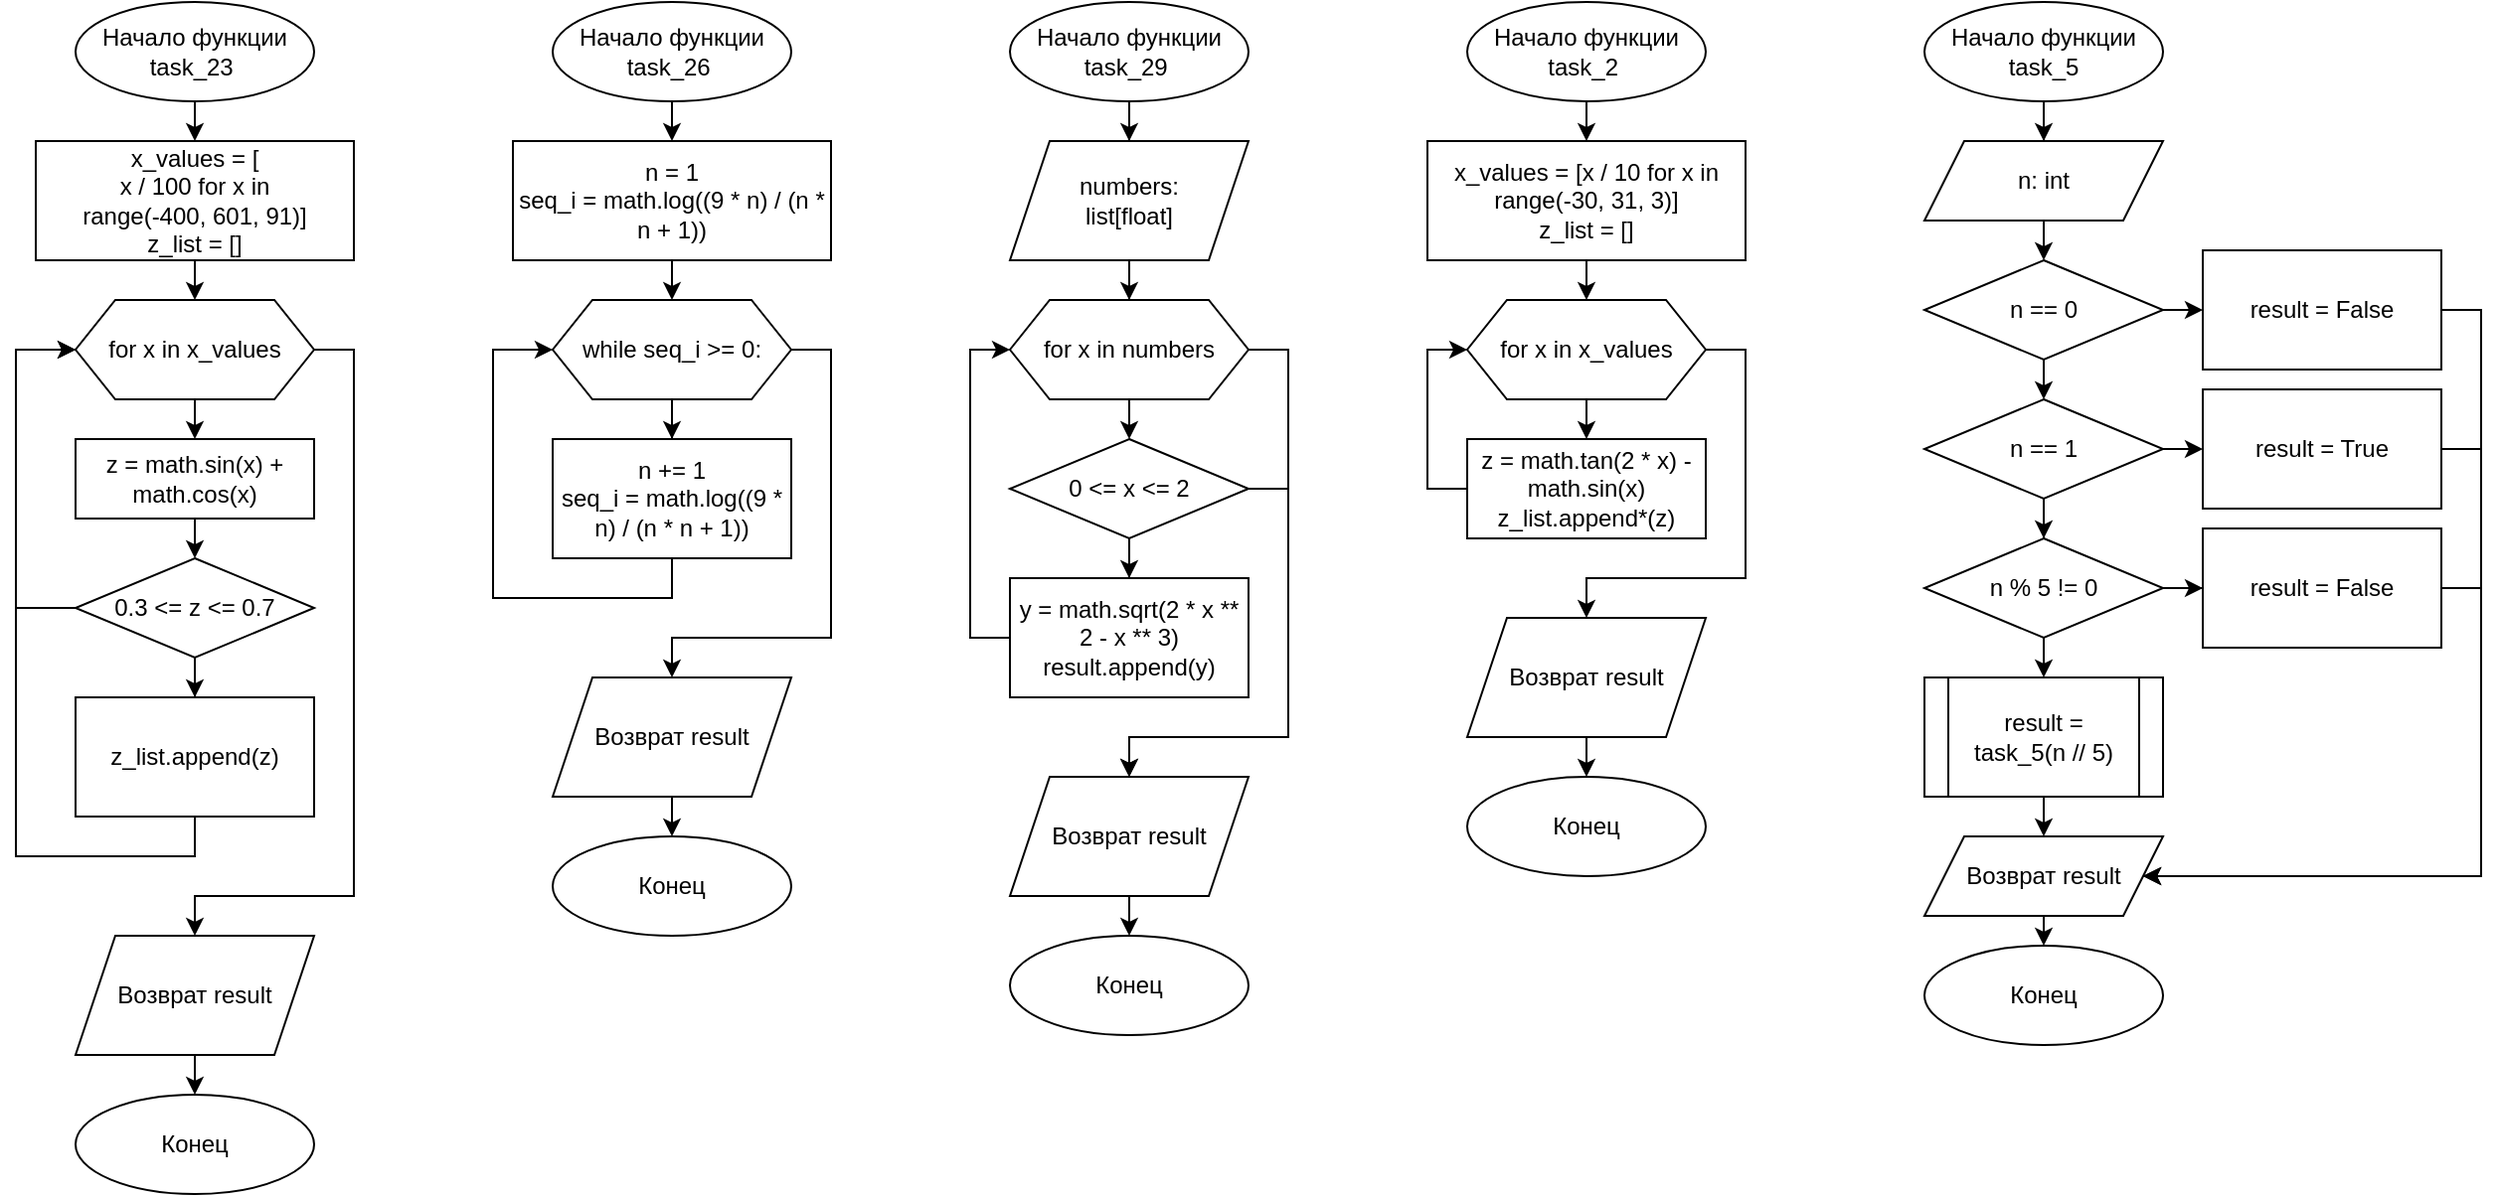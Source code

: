 <mxfile version="18.0.6" type="device"><diagram id="TMixwzRMYgCkGjXtAnii" name="Страница 1"><mxGraphModel dx="782" dy="1225" grid="1" gridSize="10" guides="1" tooltips="1" connect="1" arrows="1" fold="1" page="1" pageScale="1" pageWidth="1654" pageHeight="1169" math="0" shadow="0"><root><mxCell id="0"/><mxCell id="1" parent="0"/><mxCell id="nvIpcRu923WmItclegNA-16" style="edgeStyle=orthogonalEdgeStyle;rounded=0;orthogonalLoop=1;jettySize=auto;html=1;exitX=0.5;exitY=1;exitDx=0;exitDy=0;entryX=0.5;entryY=0;entryDx=0;entryDy=0;" edge="1" parent="1" source="nvIpcRu923WmItclegNA-2" target="nvIpcRu923WmItclegNA-15"><mxGeometry relative="1" as="geometry"/></mxCell><mxCell id="nvIpcRu923WmItclegNA-2" value="Начало функции task_23&amp;nbsp;" style="ellipse;whiteSpace=wrap;html=1;" vertex="1" parent="1"><mxGeometry x="280" y="200" width="120" height="50" as="geometry"/></mxCell><mxCell id="nvIpcRu923WmItclegNA-12" style="edgeStyle=orthogonalEdgeStyle;rounded=0;orthogonalLoop=1;jettySize=auto;html=1;exitX=0.5;exitY=1;exitDx=0;exitDy=0;entryX=0.5;entryY=0;entryDx=0;entryDy=0;" edge="1" parent="1" source="nvIpcRu923WmItclegNA-13" target="nvIpcRu923WmItclegNA-14"><mxGeometry relative="1" as="geometry"/></mxCell><mxCell id="nvIpcRu923WmItclegNA-13" value="Возврат result" style="shape=parallelogram;perimeter=parallelogramPerimeter;whiteSpace=wrap;html=1;fixedSize=1;" vertex="1" parent="1"><mxGeometry x="280" y="670" width="120" height="60" as="geometry"/></mxCell><mxCell id="nvIpcRu923WmItclegNA-14" value="Конец" style="ellipse;whiteSpace=wrap;html=1;" vertex="1" parent="1"><mxGeometry x="280" y="750" width="120" height="50" as="geometry"/></mxCell><mxCell id="nvIpcRu923WmItclegNA-23" style="edgeStyle=orthogonalEdgeStyle;rounded=0;orthogonalLoop=1;jettySize=auto;html=1;exitX=0.5;exitY=1;exitDx=0;exitDy=0;entryX=0.5;entryY=0;entryDx=0;entryDy=0;" edge="1" parent="1" source="nvIpcRu923WmItclegNA-15" target="nvIpcRu923WmItclegNA-17"><mxGeometry relative="1" as="geometry"/></mxCell><mxCell id="nvIpcRu923WmItclegNA-15" value="x_values = [&lt;br&gt;x / 100 for x in &lt;br&gt;range(-400, 601, 91)]&lt;br&gt;z_list = []" style="rounded=0;whiteSpace=wrap;html=1;" vertex="1" parent="1"><mxGeometry x="260" y="270" width="160" height="60" as="geometry"/></mxCell><mxCell id="nvIpcRu923WmItclegNA-21" style="edgeStyle=orthogonalEdgeStyle;rounded=0;orthogonalLoop=1;jettySize=auto;html=1;exitX=0.5;exitY=1;exitDx=0;exitDy=0;entryX=0.5;entryY=0;entryDx=0;entryDy=0;" edge="1" parent="1" source="nvIpcRu923WmItclegNA-17" target="nvIpcRu923WmItclegNA-19"><mxGeometry relative="1" as="geometry"/></mxCell><mxCell id="nvIpcRu923WmItclegNA-27" style="edgeStyle=orthogonalEdgeStyle;rounded=0;orthogonalLoop=1;jettySize=auto;html=1;exitX=1;exitY=0.5;exitDx=0;exitDy=0;" edge="1" parent="1" source="nvIpcRu923WmItclegNA-17" target="nvIpcRu923WmItclegNA-13"><mxGeometry relative="1" as="geometry"><mxPoint x="420" y="670" as="targetPoint"/><Array as="points"><mxPoint x="420" y="375"/><mxPoint x="420" y="650"/><mxPoint x="340" y="650"/></Array></mxGeometry></mxCell><mxCell id="nvIpcRu923WmItclegNA-17" value="for x in x_values" style="shape=hexagon;perimeter=hexagonPerimeter2;whiteSpace=wrap;html=1;fixedSize=1;" vertex="1" parent="1"><mxGeometry x="280" y="350" width="120" height="50" as="geometry"/></mxCell><mxCell id="nvIpcRu923WmItclegNA-24" style="edgeStyle=orthogonalEdgeStyle;rounded=0;orthogonalLoop=1;jettySize=auto;html=1;exitX=0.5;exitY=1;exitDx=0;exitDy=0;" edge="1" parent="1" source="nvIpcRu923WmItclegNA-18" target="nvIpcRu923WmItclegNA-20"><mxGeometry relative="1" as="geometry"/></mxCell><mxCell id="nvIpcRu923WmItclegNA-28" style="edgeStyle=orthogonalEdgeStyle;rounded=0;orthogonalLoop=1;jettySize=auto;html=1;exitX=0;exitY=0.5;exitDx=0;exitDy=0;entryX=0;entryY=0.5;entryDx=0;entryDy=0;" edge="1" parent="1" source="nvIpcRu923WmItclegNA-18" target="nvIpcRu923WmItclegNA-17"><mxGeometry relative="1" as="geometry"><Array as="points"><mxPoint x="250" y="505"/><mxPoint x="250" y="375"/></Array></mxGeometry></mxCell><mxCell id="nvIpcRu923WmItclegNA-18" value="0.3 &amp;lt;= z &amp;lt;= 0.7" style="rhombus;whiteSpace=wrap;html=1;" vertex="1" parent="1"><mxGeometry x="280" y="480" width="120" height="50" as="geometry"/></mxCell><mxCell id="nvIpcRu923WmItclegNA-22" style="edgeStyle=orthogonalEdgeStyle;rounded=0;orthogonalLoop=1;jettySize=auto;html=1;exitX=0.5;exitY=1;exitDx=0;exitDy=0;entryX=0.5;entryY=0;entryDx=0;entryDy=0;" edge="1" parent="1" source="nvIpcRu923WmItclegNA-19" target="nvIpcRu923WmItclegNA-18"><mxGeometry relative="1" as="geometry"/></mxCell><mxCell id="nvIpcRu923WmItclegNA-19" value="z =&amp;nbsp;math.sin(x) + math.cos(x)" style="rounded=0;whiteSpace=wrap;html=1;" vertex="1" parent="1"><mxGeometry x="280" y="420" width="120" height="40" as="geometry"/></mxCell><mxCell id="nvIpcRu923WmItclegNA-25" style="edgeStyle=orthogonalEdgeStyle;rounded=0;orthogonalLoop=1;jettySize=auto;html=1;exitX=0.5;exitY=1;exitDx=0;exitDy=0;entryX=0;entryY=0.5;entryDx=0;entryDy=0;" edge="1" parent="1" source="nvIpcRu923WmItclegNA-20" target="nvIpcRu923WmItclegNA-17"><mxGeometry relative="1" as="geometry"><Array as="points"><mxPoint x="340" y="630"/><mxPoint x="250" y="630"/><mxPoint x="250" y="375"/></Array></mxGeometry></mxCell><mxCell id="nvIpcRu923WmItclegNA-20" value="z_list.append(z)" style="rounded=0;whiteSpace=wrap;html=1;" vertex="1" parent="1"><mxGeometry x="280" y="550" width="120" height="60" as="geometry"/></mxCell><mxCell id="nvIpcRu923WmItclegNA-29" style="edgeStyle=orthogonalEdgeStyle;rounded=0;orthogonalLoop=1;jettySize=auto;html=1;exitX=0.5;exitY=1;exitDx=0;exitDy=0;entryX=0.5;entryY=0;entryDx=0;entryDy=0;" edge="1" parent="1" source="nvIpcRu923WmItclegNA-30" target="nvIpcRu923WmItclegNA-35"><mxGeometry relative="1" as="geometry"/></mxCell><mxCell id="nvIpcRu923WmItclegNA-30" value="Начало функции task_26&amp;nbsp;" style="ellipse;whiteSpace=wrap;html=1;" vertex="1" parent="1"><mxGeometry x="520" y="200" width="120" height="50" as="geometry"/></mxCell><mxCell id="nvIpcRu923WmItclegNA-31" style="edgeStyle=orthogonalEdgeStyle;rounded=0;orthogonalLoop=1;jettySize=auto;html=1;exitX=0.5;exitY=1;exitDx=0;exitDy=0;entryX=0.5;entryY=0;entryDx=0;entryDy=0;" edge="1" parent="1" source="nvIpcRu923WmItclegNA-32" target="nvIpcRu923WmItclegNA-33"><mxGeometry relative="1" as="geometry"/></mxCell><mxCell id="nvIpcRu923WmItclegNA-32" value="Возврат result" style="shape=parallelogram;perimeter=parallelogramPerimeter;whiteSpace=wrap;html=1;fixedSize=1;" vertex="1" parent="1"><mxGeometry x="520" y="540" width="120" height="60" as="geometry"/></mxCell><mxCell id="nvIpcRu923WmItclegNA-33" value="Конец" style="ellipse;whiteSpace=wrap;html=1;" vertex="1" parent="1"><mxGeometry x="520" y="620" width="120" height="50" as="geometry"/></mxCell><mxCell id="nvIpcRu923WmItclegNA-34" style="edgeStyle=orthogonalEdgeStyle;rounded=0;orthogonalLoop=1;jettySize=auto;html=1;exitX=0.5;exitY=1;exitDx=0;exitDy=0;entryX=0.5;entryY=0;entryDx=0;entryDy=0;" edge="1" parent="1" source="nvIpcRu923WmItclegNA-35" target="nvIpcRu923WmItclegNA-38"><mxGeometry relative="1" as="geometry"/></mxCell><mxCell id="nvIpcRu923WmItclegNA-35" value="n = 1&lt;br&gt;seq_i =&amp;nbsp;math.log((9 * n) / (n * n + 1))" style="rounded=0;whiteSpace=wrap;html=1;" vertex="1" parent="1"><mxGeometry x="500" y="270" width="160" height="60" as="geometry"/></mxCell><mxCell id="nvIpcRu923WmItclegNA-36" style="edgeStyle=orthogonalEdgeStyle;rounded=0;orthogonalLoop=1;jettySize=auto;html=1;exitX=0.5;exitY=1;exitDx=0;exitDy=0;" edge="1" parent="1" source="nvIpcRu923WmItclegNA-38" target="nvIpcRu923WmItclegNA-45"><mxGeometry relative="1" as="geometry"><mxPoint x="580" y="420" as="targetPoint"/></mxGeometry></mxCell><mxCell id="nvIpcRu923WmItclegNA-37" style="edgeStyle=orthogonalEdgeStyle;rounded=0;orthogonalLoop=1;jettySize=auto;html=1;exitX=1;exitY=0.5;exitDx=0;exitDy=0;" edge="1" parent="1" source="nvIpcRu923WmItclegNA-38" target="nvIpcRu923WmItclegNA-32"><mxGeometry relative="1" as="geometry"><mxPoint x="660" y="670" as="targetPoint"/><Array as="points"><mxPoint x="660" y="375"/><mxPoint x="660" y="520"/><mxPoint x="580" y="520"/></Array></mxGeometry></mxCell><mxCell id="nvIpcRu923WmItclegNA-38" value="while seq_i &amp;gt;= 0:" style="shape=hexagon;perimeter=hexagonPerimeter2;whiteSpace=wrap;html=1;fixedSize=1;" vertex="1" parent="1"><mxGeometry x="520" y="350" width="120" height="50" as="geometry"/></mxCell><mxCell id="nvIpcRu923WmItclegNA-44" style="edgeStyle=orthogonalEdgeStyle;rounded=0;orthogonalLoop=1;jettySize=auto;html=1;exitX=0.5;exitY=1;exitDx=0;exitDy=0;entryX=0;entryY=0.5;entryDx=0;entryDy=0;" edge="1" parent="1" source="nvIpcRu923WmItclegNA-45" target="nvIpcRu923WmItclegNA-38"><mxGeometry relative="1" as="geometry"><Array as="points"><mxPoint x="580" y="500"/><mxPoint x="490" y="500"/><mxPoint x="490" y="375"/></Array></mxGeometry></mxCell><mxCell id="nvIpcRu923WmItclegNA-45" value="n += 1&lt;br&gt;seq_i =&amp;nbsp;math.log((9 * n) / (n * n + 1))" style="rounded=0;whiteSpace=wrap;html=1;" vertex="1" parent="1"><mxGeometry x="520" y="420" width="120" height="60" as="geometry"/></mxCell><mxCell id="nvIpcRu923WmItclegNA-65" style="edgeStyle=orthogonalEdgeStyle;rounded=0;orthogonalLoop=1;jettySize=auto;html=1;exitX=0.5;exitY=1;exitDx=0;exitDy=0;" edge="1" parent="1" source="nvIpcRu923WmItclegNA-47" target="nvIpcRu923WmItclegNA-64"><mxGeometry relative="1" as="geometry"/></mxCell><mxCell id="nvIpcRu923WmItclegNA-47" value="Начало функции task_29&amp;nbsp;" style="ellipse;whiteSpace=wrap;html=1;" vertex="1" parent="1"><mxGeometry x="750" y="200" width="120" height="50" as="geometry"/></mxCell><mxCell id="nvIpcRu923WmItclegNA-48" style="edgeStyle=orthogonalEdgeStyle;rounded=0;orthogonalLoop=1;jettySize=auto;html=1;exitX=0.5;exitY=1;exitDx=0;exitDy=0;entryX=0.5;entryY=0;entryDx=0;entryDy=0;" edge="1" parent="1" source="nvIpcRu923WmItclegNA-49" target="nvIpcRu923WmItclegNA-50"><mxGeometry relative="1" as="geometry"/></mxCell><mxCell id="nvIpcRu923WmItclegNA-49" value="Возврат result" style="shape=parallelogram;perimeter=parallelogramPerimeter;whiteSpace=wrap;html=1;fixedSize=1;" vertex="1" parent="1"><mxGeometry x="750" y="590" width="120" height="60" as="geometry"/></mxCell><mxCell id="nvIpcRu923WmItclegNA-50" value="Конец" style="ellipse;whiteSpace=wrap;html=1;" vertex="1" parent="1"><mxGeometry x="750" y="670" width="120" height="50" as="geometry"/></mxCell><mxCell id="nvIpcRu923WmItclegNA-53" style="edgeStyle=orthogonalEdgeStyle;rounded=0;orthogonalLoop=1;jettySize=auto;html=1;exitX=0.5;exitY=1;exitDx=0;exitDy=0;entryX=0.5;entryY=0;entryDx=0;entryDy=0;" edge="1" parent="1" source="nvIpcRu923WmItclegNA-55" target="nvIpcRu923WmItclegNA-58"><mxGeometry relative="1" as="geometry"><mxPoint x="810" y="420" as="targetPoint"/><Array as="points"><mxPoint x="810" y="420"/><mxPoint x="810" y="420"/></Array></mxGeometry></mxCell><mxCell id="nvIpcRu923WmItclegNA-54" style="edgeStyle=orthogonalEdgeStyle;rounded=0;orthogonalLoop=1;jettySize=auto;html=1;exitX=1;exitY=0.5;exitDx=0;exitDy=0;" edge="1" parent="1" source="nvIpcRu923WmItclegNA-55" target="nvIpcRu923WmItclegNA-49"><mxGeometry relative="1" as="geometry"><mxPoint x="890" y="670" as="targetPoint"/><Array as="points"><mxPoint x="890" y="375"/><mxPoint x="890" y="570"/><mxPoint x="810" y="570"/></Array></mxGeometry></mxCell><mxCell id="nvIpcRu923WmItclegNA-55" value="for x in numbers" style="shape=hexagon;perimeter=hexagonPerimeter2;whiteSpace=wrap;html=1;fixedSize=1;" vertex="1" parent="1"><mxGeometry x="750" y="350" width="120" height="50" as="geometry"/></mxCell><mxCell id="nvIpcRu923WmItclegNA-56" style="edgeStyle=orthogonalEdgeStyle;rounded=0;orthogonalLoop=1;jettySize=auto;html=1;exitX=0.5;exitY=1;exitDx=0;exitDy=0;" edge="1" parent="1" source="nvIpcRu923WmItclegNA-58" target="nvIpcRu923WmItclegNA-62"><mxGeometry relative="1" as="geometry"/></mxCell><mxCell id="nvIpcRu923WmItclegNA-63" style="edgeStyle=orthogonalEdgeStyle;rounded=0;orthogonalLoop=1;jettySize=auto;html=1;exitX=1;exitY=0.5;exitDx=0;exitDy=0;" edge="1" parent="1" source="nvIpcRu923WmItclegNA-58" target="nvIpcRu923WmItclegNA-49"><mxGeometry relative="1" as="geometry"><Array as="points"><mxPoint x="890" y="445"/><mxPoint x="890" y="570"/><mxPoint x="810" y="570"/></Array></mxGeometry></mxCell><mxCell id="nvIpcRu923WmItclegNA-58" value="0 &amp;lt;= x &amp;lt;= 2" style="rhombus;whiteSpace=wrap;html=1;" vertex="1" parent="1"><mxGeometry x="750" y="420" width="120" height="50" as="geometry"/></mxCell><mxCell id="nvIpcRu923WmItclegNA-61" style="edgeStyle=orthogonalEdgeStyle;rounded=0;orthogonalLoop=1;jettySize=auto;html=1;exitX=0;exitY=0.5;exitDx=0;exitDy=0;entryX=0;entryY=0.5;entryDx=0;entryDy=0;" edge="1" parent="1" source="nvIpcRu923WmItclegNA-62" target="nvIpcRu923WmItclegNA-55"><mxGeometry relative="1" as="geometry"><Array as="points"><mxPoint x="730" y="520"/><mxPoint x="730" y="375"/></Array></mxGeometry></mxCell><mxCell id="nvIpcRu923WmItclegNA-62" value="&lt;div&gt;y = math.sqrt(2 * x ** 2 - x ** 3)&lt;/div&gt;&lt;div&gt;&lt;span style=&quot;background-color: initial;&quot;&gt;result.append(y)&lt;/span&gt;&lt;/div&gt;" style="rounded=0;whiteSpace=wrap;html=1;" vertex="1" parent="1"><mxGeometry x="750" y="490" width="120" height="60" as="geometry"/></mxCell><mxCell id="nvIpcRu923WmItclegNA-66" style="edgeStyle=orthogonalEdgeStyle;rounded=0;orthogonalLoop=1;jettySize=auto;html=1;exitX=0.5;exitY=1;exitDx=0;exitDy=0;" edge="1" parent="1" source="nvIpcRu923WmItclegNA-64" target="nvIpcRu923WmItclegNA-55"><mxGeometry relative="1" as="geometry"/></mxCell><mxCell id="nvIpcRu923WmItclegNA-64" value="numbers: &lt;br&gt;list[float]" style="shape=parallelogram;perimeter=parallelogramPerimeter;whiteSpace=wrap;html=1;fixedSize=1;" vertex="1" parent="1"><mxGeometry x="750" y="270" width="120" height="60" as="geometry"/></mxCell><mxCell id="nvIpcRu923WmItclegNA-67" style="edgeStyle=orthogonalEdgeStyle;rounded=0;orthogonalLoop=1;jettySize=auto;html=1;exitX=0.5;exitY=1;exitDx=0;exitDy=0;entryX=0.5;entryY=0;entryDx=0;entryDy=0;" edge="1" parent="1" source="nvIpcRu923WmItclegNA-68" target="nvIpcRu923WmItclegNA-73"><mxGeometry relative="1" as="geometry"/></mxCell><mxCell id="nvIpcRu923WmItclegNA-68" value="Начало функции task_2&amp;nbsp;" style="ellipse;whiteSpace=wrap;html=1;" vertex="1" parent="1"><mxGeometry x="980" y="200" width="120" height="50" as="geometry"/></mxCell><mxCell id="nvIpcRu923WmItclegNA-69" style="edgeStyle=orthogonalEdgeStyle;rounded=0;orthogonalLoop=1;jettySize=auto;html=1;exitX=0.5;exitY=1;exitDx=0;exitDy=0;entryX=0.5;entryY=0;entryDx=0;entryDy=0;" edge="1" parent="1" source="nvIpcRu923WmItclegNA-70" target="nvIpcRu923WmItclegNA-71"><mxGeometry relative="1" as="geometry"/></mxCell><mxCell id="nvIpcRu923WmItclegNA-70" value="Возврат result" style="shape=parallelogram;perimeter=parallelogramPerimeter;whiteSpace=wrap;html=1;fixedSize=1;" vertex="1" parent="1"><mxGeometry x="980" y="510" width="120" height="60" as="geometry"/></mxCell><mxCell id="nvIpcRu923WmItclegNA-71" value="Конец" style="ellipse;whiteSpace=wrap;html=1;" vertex="1" parent="1"><mxGeometry x="980" y="590" width="120" height="50" as="geometry"/></mxCell><mxCell id="nvIpcRu923WmItclegNA-72" style="edgeStyle=orthogonalEdgeStyle;rounded=0;orthogonalLoop=1;jettySize=auto;html=1;exitX=0.5;exitY=1;exitDx=0;exitDy=0;entryX=0.5;entryY=0;entryDx=0;entryDy=0;" edge="1" parent="1" source="nvIpcRu923WmItclegNA-73" target="nvIpcRu923WmItclegNA-76"><mxGeometry relative="1" as="geometry"/></mxCell><mxCell id="nvIpcRu923WmItclegNA-73" value="x_values = [x / 10 for x in range(-30, 31, 3)]&lt;br&gt;z_list = []" style="rounded=0;whiteSpace=wrap;html=1;" vertex="1" parent="1"><mxGeometry x="960" y="270" width="160" height="60" as="geometry"/></mxCell><mxCell id="nvIpcRu923WmItclegNA-74" style="edgeStyle=orthogonalEdgeStyle;rounded=0;orthogonalLoop=1;jettySize=auto;html=1;exitX=0.5;exitY=1;exitDx=0;exitDy=0;entryX=0.5;entryY=0;entryDx=0;entryDy=0;" edge="1" parent="1" source="nvIpcRu923WmItclegNA-76" target="nvIpcRu923WmItclegNA-81"><mxGeometry relative="1" as="geometry"/></mxCell><mxCell id="nvIpcRu923WmItclegNA-75" style="edgeStyle=orthogonalEdgeStyle;rounded=0;orthogonalLoop=1;jettySize=auto;html=1;exitX=1;exitY=0.5;exitDx=0;exitDy=0;" edge="1" parent="1" source="nvIpcRu923WmItclegNA-76" target="nvIpcRu923WmItclegNA-70"><mxGeometry relative="1" as="geometry"><mxPoint x="1120" y="670" as="targetPoint"/><Array as="points"><mxPoint x="1120" y="375"/><mxPoint x="1120" y="490"/><mxPoint x="1040" y="490"/></Array></mxGeometry></mxCell><mxCell id="nvIpcRu923WmItclegNA-76" value="for x in x_values" style="shape=hexagon;perimeter=hexagonPerimeter2;whiteSpace=wrap;html=1;fixedSize=1;" vertex="1" parent="1"><mxGeometry x="980" y="350" width="120" height="50" as="geometry"/></mxCell><mxCell id="nvIpcRu923WmItclegNA-84" style="edgeStyle=orthogonalEdgeStyle;rounded=0;orthogonalLoop=1;jettySize=auto;html=1;exitX=0;exitY=0.5;exitDx=0;exitDy=0;entryX=0;entryY=0.5;entryDx=0;entryDy=0;" edge="1" parent="1" source="nvIpcRu923WmItclegNA-81" target="nvIpcRu923WmItclegNA-76"><mxGeometry relative="1" as="geometry"/></mxCell><mxCell id="nvIpcRu923WmItclegNA-81" value="z =&amp;nbsp;math.tan(2 * x) - math.sin(x)&lt;br&gt;z_list.append*(z)" style="rounded=0;whiteSpace=wrap;html=1;" vertex="1" parent="1"><mxGeometry x="980" y="420" width="120" height="50" as="geometry"/></mxCell><mxCell id="nvIpcRu923WmItclegNA-85" style="edgeStyle=orthogonalEdgeStyle;rounded=0;orthogonalLoop=1;jettySize=auto;html=1;exitX=0.5;exitY=1;exitDx=0;exitDy=0;" edge="1" parent="1" source="nvIpcRu923WmItclegNA-86" target="nvIpcRu923WmItclegNA-98"><mxGeometry relative="1" as="geometry"><mxPoint x="1270" y="270" as="targetPoint"/></mxGeometry></mxCell><mxCell id="nvIpcRu923WmItclegNA-86" value="Начало функции task_5" style="ellipse;whiteSpace=wrap;html=1;" vertex="1" parent="1"><mxGeometry x="1210" y="200" width="120" height="50" as="geometry"/></mxCell><mxCell id="nvIpcRu923WmItclegNA-87" style="edgeStyle=orthogonalEdgeStyle;rounded=0;orthogonalLoop=1;jettySize=auto;html=1;exitX=0.5;exitY=1;exitDx=0;exitDy=0;entryX=0.5;entryY=0;entryDx=0;entryDy=0;" edge="1" parent="1" source="nvIpcRu923WmItclegNA-88" target="nvIpcRu923WmItclegNA-89"><mxGeometry relative="1" as="geometry"/></mxCell><mxCell id="nvIpcRu923WmItclegNA-88" value="Возврат result" style="shape=parallelogram;perimeter=parallelogramPerimeter;whiteSpace=wrap;html=1;fixedSize=1;" vertex="1" parent="1"><mxGeometry x="1210" y="620" width="120" height="40" as="geometry"/></mxCell><mxCell id="nvIpcRu923WmItclegNA-89" value="Конец" style="ellipse;whiteSpace=wrap;html=1;" vertex="1" parent="1"><mxGeometry x="1210" y="675" width="120" height="50" as="geometry"/></mxCell><mxCell id="nvIpcRu923WmItclegNA-102" style="edgeStyle=orthogonalEdgeStyle;rounded=0;orthogonalLoop=1;jettySize=auto;html=1;exitX=0.5;exitY=1;exitDx=0;exitDy=0;entryX=0.5;entryY=0;entryDx=0;entryDy=0;" edge="1" parent="1" source="nvIpcRu923WmItclegNA-97" target="nvIpcRu923WmItclegNA-99"><mxGeometry relative="1" as="geometry"/></mxCell><mxCell id="nvIpcRu923WmItclegNA-112" style="edgeStyle=orthogonalEdgeStyle;rounded=0;orthogonalLoop=1;jettySize=auto;html=1;exitX=1;exitY=0.5;exitDx=0;exitDy=0;entryX=0;entryY=0.5;entryDx=0;entryDy=0;" edge="1" parent="1" source="nvIpcRu923WmItclegNA-97" target="nvIpcRu923WmItclegNA-107"><mxGeometry relative="1" as="geometry"/></mxCell><mxCell id="nvIpcRu923WmItclegNA-97" value="n == 0" style="rhombus;whiteSpace=wrap;html=1;" vertex="1" parent="1"><mxGeometry x="1210" y="330" width="120" height="50" as="geometry"/></mxCell><mxCell id="nvIpcRu923WmItclegNA-101" style="edgeStyle=orthogonalEdgeStyle;rounded=0;orthogonalLoop=1;jettySize=auto;html=1;exitX=0.5;exitY=1;exitDx=0;exitDy=0;entryX=0.5;entryY=0;entryDx=0;entryDy=0;" edge="1" parent="1" source="nvIpcRu923WmItclegNA-98" target="nvIpcRu923WmItclegNA-97"><mxGeometry relative="1" as="geometry"/></mxCell><mxCell id="nvIpcRu923WmItclegNA-98" value="n: int" style="shape=parallelogram;perimeter=parallelogramPerimeter;whiteSpace=wrap;html=1;fixedSize=1;" vertex="1" parent="1"><mxGeometry x="1210" y="270" width="120" height="40" as="geometry"/></mxCell><mxCell id="nvIpcRu923WmItclegNA-103" style="edgeStyle=orthogonalEdgeStyle;rounded=0;orthogonalLoop=1;jettySize=auto;html=1;exitX=0.5;exitY=1;exitDx=0;exitDy=0;" edge="1" parent="1" source="nvIpcRu923WmItclegNA-99" target="nvIpcRu923WmItclegNA-100"><mxGeometry relative="1" as="geometry"/></mxCell><mxCell id="nvIpcRu923WmItclegNA-111" style="edgeStyle=orthogonalEdgeStyle;rounded=0;orthogonalLoop=1;jettySize=auto;html=1;exitX=1;exitY=0.5;exitDx=0;exitDy=0;entryX=0;entryY=0.5;entryDx=0;entryDy=0;" edge="1" parent="1" source="nvIpcRu923WmItclegNA-99" target="nvIpcRu923WmItclegNA-108"><mxGeometry relative="1" as="geometry"/></mxCell><mxCell id="nvIpcRu923WmItclegNA-99" value="n == 1" style="rhombus;whiteSpace=wrap;html=1;" vertex="1" parent="1"><mxGeometry x="1210" y="400" width="120" height="50" as="geometry"/></mxCell><mxCell id="nvIpcRu923WmItclegNA-105" style="edgeStyle=orthogonalEdgeStyle;rounded=0;orthogonalLoop=1;jettySize=auto;html=1;exitX=0.5;exitY=1;exitDx=0;exitDy=0;entryX=0.5;entryY=0;entryDx=0;entryDy=0;" edge="1" parent="1" source="nvIpcRu923WmItclegNA-100" target="nvIpcRu923WmItclegNA-104"><mxGeometry relative="1" as="geometry"/></mxCell><mxCell id="nvIpcRu923WmItclegNA-110" style="edgeStyle=orthogonalEdgeStyle;rounded=0;orthogonalLoop=1;jettySize=auto;html=1;exitX=1;exitY=0.5;exitDx=0;exitDy=0;" edge="1" parent="1" source="nvIpcRu923WmItclegNA-100" target="nvIpcRu923WmItclegNA-109"><mxGeometry relative="1" as="geometry"/></mxCell><mxCell id="nvIpcRu923WmItclegNA-100" value="n % 5 != 0" style="rhombus;whiteSpace=wrap;html=1;" vertex="1" parent="1"><mxGeometry x="1210" y="470" width="120" height="50" as="geometry"/></mxCell><mxCell id="nvIpcRu923WmItclegNA-106" style="edgeStyle=orthogonalEdgeStyle;rounded=0;orthogonalLoop=1;jettySize=auto;html=1;exitX=0.5;exitY=1;exitDx=0;exitDy=0;entryX=0.5;entryY=0;entryDx=0;entryDy=0;" edge="1" parent="1" source="nvIpcRu923WmItclegNA-104" target="nvIpcRu923WmItclegNA-88"><mxGeometry relative="1" as="geometry"/></mxCell><mxCell id="nvIpcRu923WmItclegNA-104" value="result = &lt;br&gt;task_5(n // 5)" style="shape=process;whiteSpace=wrap;html=1;backgroundOutline=1;" vertex="1" parent="1"><mxGeometry x="1210" y="540" width="120" height="60" as="geometry"/></mxCell><mxCell id="nvIpcRu923WmItclegNA-113" style="edgeStyle=orthogonalEdgeStyle;rounded=0;orthogonalLoop=1;jettySize=auto;html=1;exitX=1;exitY=0.5;exitDx=0;exitDy=0;entryX=1;entryY=0.5;entryDx=0;entryDy=0;" edge="1" parent="1" source="nvIpcRu923WmItclegNA-107" target="nvIpcRu923WmItclegNA-88"><mxGeometry relative="1" as="geometry"><Array as="points"><mxPoint x="1490" y="355"/><mxPoint x="1490" y="640"/></Array></mxGeometry></mxCell><mxCell id="nvIpcRu923WmItclegNA-107" value="result = False" style="rounded=0;whiteSpace=wrap;html=1;" vertex="1" parent="1"><mxGeometry x="1350" y="325" width="120" height="60" as="geometry"/></mxCell><mxCell id="nvIpcRu923WmItclegNA-114" style="edgeStyle=orthogonalEdgeStyle;rounded=0;orthogonalLoop=1;jettySize=auto;html=1;exitX=1;exitY=0.5;exitDx=0;exitDy=0;entryX=1;entryY=0.5;entryDx=0;entryDy=0;" edge="1" parent="1" source="nvIpcRu923WmItclegNA-108" target="nvIpcRu923WmItclegNA-88"><mxGeometry relative="1" as="geometry"><Array as="points"><mxPoint x="1490" y="425"/><mxPoint x="1490" y="640"/></Array></mxGeometry></mxCell><mxCell id="nvIpcRu923WmItclegNA-108" value="result = True" style="rounded=0;whiteSpace=wrap;html=1;" vertex="1" parent="1"><mxGeometry x="1350" y="395" width="120" height="60" as="geometry"/></mxCell><mxCell id="nvIpcRu923WmItclegNA-115" style="edgeStyle=orthogonalEdgeStyle;rounded=0;orthogonalLoop=1;jettySize=auto;html=1;exitX=1;exitY=0.5;exitDx=0;exitDy=0;entryX=1;entryY=0.5;entryDx=0;entryDy=0;" edge="1" parent="1" source="nvIpcRu923WmItclegNA-109" target="nvIpcRu923WmItclegNA-88"><mxGeometry relative="1" as="geometry"><Array as="points"><mxPoint x="1490" y="495"/><mxPoint x="1490" y="640"/></Array></mxGeometry></mxCell><mxCell id="nvIpcRu923WmItclegNA-109" value="result = False" style="rounded=0;whiteSpace=wrap;html=1;" vertex="1" parent="1"><mxGeometry x="1350" y="465" width="120" height="60" as="geometry"/></mxCell></root></mxGraphModel></diagram></mxfile>